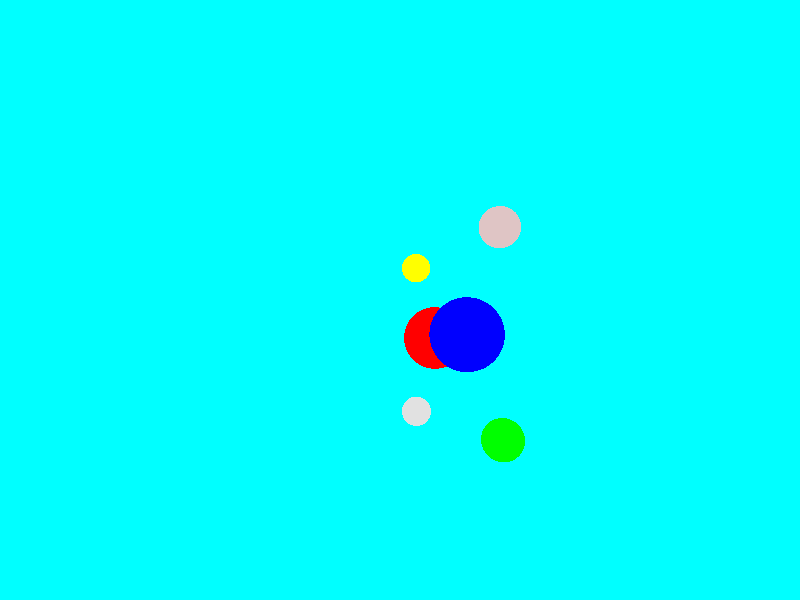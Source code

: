 #include "colors.inc"
#include "shapes.inc"
#include "glass.inc"
#include "stones.inc"
#include "metals.inc"
#include "woods.inc"
#include "textures.inc"

camera {
	location <-30, 6, 10>
	look_at <15, 10, 8>
}
#include "colors.inc"
background { color Cyan }


light_source { <25, 25, 25> color White}


sphere { 
	<9, 7, 6> 2
        texture {
                pigment { color Red }
        }
}	
sphere {
	<2, 7, 5> 2 
	texture {
		pigment {color Blue } 
	}
}
sphere {
        <-2, 12, 4>, 1
        texture {
                pigment { color Pink }
        }
}	
sphere {
        <-2, 2, 4>, 1
        texture {
                pigment { color Green }
        }
}
		
sphere {
        <12, 2, 7>, 1
        texture {
                pigment { color Gray }
        }
}	
sphere {
        <12, 12, 7>, 1
        texture {
                pigment { color Yellow }
        }
}


